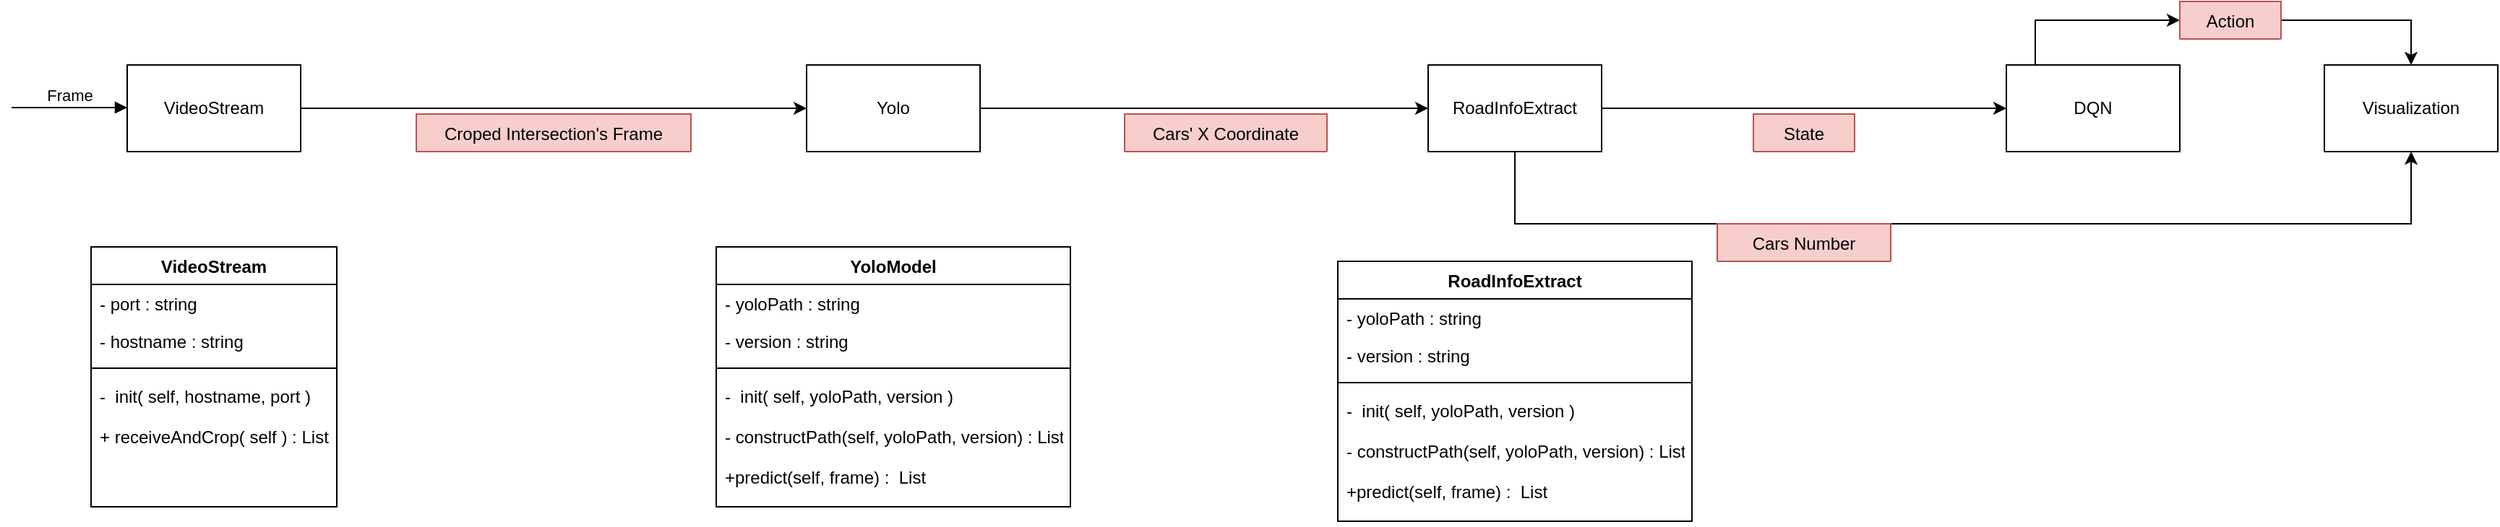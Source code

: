 <mxfile version="13.8.8" type="github">
  <diagram name="Page-1" id="9f46799a-70d6-7492-0946-bef42562c5a5">
    <mxGraphModel dx="1831" dy="459" grid="1" gridSize="10" guides="1" tooltips="1" connect="1" arrows="1" fold="1" page="1" pageScale="1" pageWidth="1100" pageHeight="850" background="#ffffff" math="0" shadow="0">
      <root>
        <mxCell id="0" />
        <mxCell id="1" parent="0" />
        <mxCell id="7hyko6UUoV0qvqRd0kyF-19" style="edgeStyle=orthogonalEdgeStyle;rounded=0;orthogonalLoop=1;jettySize=auto;html=1;entryX=0;entryY=0.5;entryDx=0;entryDy=0;" edge="1" parent="1" source="-ds5uKC0SJlDk7dMVMrI-25" target="-ds5uKC0SJlDk7dMVMrI-70">
          <mxGeometry relative="1" as="geometry">
            <Array as="points">
              <mxPoint x="560" y="209" />
            </Array>
          </mxGeometry>
        </mxCell>
        <mxCell id="-ds5uKC0SJlDk7dMVMrI-25" value="DQN" style="rounded=0;whiteSpace=wrap;html=1;" parent="1" vertex="1">
          <mxGeometry x="540" y="240" width="120" height="60" as="geometry" />
        </mxCell>
        <mxCell id="7hyko6UUoV0qvqRd0kyF-21" style="edgeStyle=orthogonalEdgeStyle;rounded=0;orthogonalLoop=1;jettySize=auto;html=1;" edge="1" parent="1" source="-ds5uKC0SJlDk7dMVMrI-26" target="-ds5uKC0SJlDk7dMVMrI-32">
          <mxGeometry relative="1" as="geometry" />
        </mxCell>
        <mxCell id="-ds5uKC0SJlDk7dMVMrI-26" value="Yolo" style="rounded=0;whiteSpace=wrap;html=1;" parent="1" vertex="1">
          <mxGeometry x="-290" y="240" width="120" height="60" as="geometry" />
        </mxCell>
        <mxCell id="-ds5uKC0SJlDk7dMVMrI-27" value="Visualization" style="rounded=0;whiteSpace=wrap;html=1;" parent="1" vertex="1">
          <mxGeometry x="760" y="240" width="120" height="60" as="geometry" />
        </mxCell>
        <mxCell id="7hyko6UUoV0qvqRd0kyF-9" style="edgeStyle=orthogonalEdgeStyle;rounded=0;orthogonalLoop=1;jettySize=auto;html=1;" edge="1" parent="1" source="-ds5uKC0SJlDk7dMVMrI-30" target="-ds5uKC0SJlDk7dMVMrI-26">
          <mxGeometry relative="1" as="geometry" />
        </mxCell>
        <mxCell id="-ds5uKC0SJlDk7dMVMrI-30" value="VideoStream" style="rounded=0;whiteSpace=wrap;html=1;" parent="1" vertex="1">
          <mxGeometry x="-760" y="240" width="120" height="60" as="geometry" />
        </mxCell>
        <mxCell id="7hyko6UUoV0qvqRd0kyF-22" style="edgeStyle=orthogonalEdgeStyle;rounded=0;orthogonalLoop=1;jettySize=auto;html=1;entryX=0.5;entryY=1;entryDx=0;entryDy=0;" edge="1" parent="1" source="-ds5uKC0SJlDk7dMVMrI-32" target="-ds5uKC0SJlDk7dMVMrI-27">
          <mxGeometry relative="1" as="geometry">
            <Array as="points">
              <mxPoint x="200" y="350" />
              <mxPoint x="820" y="350" />
            </Array>
          </mxGeometry>
        </mxCell>
        <mxCell id="7hyko6UUoV0qvqRd0kyF-23" style="edgeStyle=orthogonalEdgeStyle;rounded=0;orthogonalLoop=1;jettySize=auto;html=1;" edge="1" parent="1" source="-ds5uKC0SJlDk7dMVMrI-32" target="-ds5uKC0SJlDk7dMVMrI-25">
          <mxGeometry relative="1" as="geometry" />
        </mxCell>
        <mxCell id="-ds5uKC0SJlDk7dMVMrI-32" value="RoadInfoExtract" style="rounded=0;whiteSpace=wrap;html=1;" parent="1" vertex="1">
          <mxGeometry x="140" y="240" width="120" height="60" as="geometry" />
        </mxCell>
        <mxCell id="-ds5uKC0SJlDk7dMVMrI-55" value="Croped Intersection&#39;s Frame" style="swimlane;fontStyle=0;childLayout=stackLayout;horizontal=1;startSize=26;fillColor=#f8cecc;horizontalStack=0;resizeParent=1;resizeParentMax=0;resizeLast=0;collapsible=1;marginBottom=0;strokeColor=#b85450;" parent="1" vertex="1" collapsed="1">
          <mxGeometry x="-560" y="274" width="190" height="26" as="geometry">
            <mxRectangle x="-550" y="257" width="200" height="52" as="alternateBounds" />
          </mxGeometry>
        </mxCell>
        <mxCell id="-ds5uKC0SJlDk7dMVMrI-56" value="[ frame1, frame2, frame3, frame4 ]" style="text;strokeColor=none;fillColor=none;align=left;verticalAlign=top;spacingLeft=4;spacingRight=4;overflow=hidden;rotatable=0;points=[[0,0.5],[1,0.5]];portConstraint=eastwest;" parent="-ds5uKC0SJlDk7dMVMrI-55" vertex="1">
          <mxGeometry y="26" width="190" height="26" as="geometry" />
        </mxCell>
        <mxCell id="-ds5uKC0SJlDk7dMVMrI-65" value="State" style="swimlane;fontStyle=0;childLayout=stackLayout;horizontal=1;startSize=26;fillColor=#f8cecc;horizontalStack=0;resizeParent=1;resizeParentMax=0;resizeLast=0;collapsible=1;marginBottom=0;strokeColor=#b85450;" parent="1" vertex="1" collapsed="1">
          <mxGeometry x="365" y="274" width="70" height="26" as="geometry">
            <mxRectangle x="350" y="190" width="140" height="52" as="alternateBounds" />
          </mxGeometry>
        </mxCell>
        <mxCell id="7hyko6UUoV0qvqRd0kyF-20" style="edgeStyle=orthogonalEdgeStyle;rounded=0;orthogonalLoop=1;jettySize=auto;html=1;entryX=0.5;entryY=0;entryDx=0;entryDy=0;" edge="1" parent="1" source="-ds5uKC0SJlDk7dMVMrI-70" target="-ds5uKC0SJlDk7dMVMrI-27">
          <mxGeometry relative="1" as="geometry" />
        </mxCell>
        <mxCell id="-ds5uKC0SJlDk7dMVMrI-70" value="Action" style="swimlane;fontStyle=0;childLayout=stackLayout;horizontal=1;startSize=26;fillColor=#f8cecc;horizontalStack=0;resizeParent=1;resizeParentMax=0;resizeLast=0;collapsible=1;marginBottom=0;strokeColor=#b85450;" parent="1" vertex="1" collapsed="1">
          <mxGeometry x="660" y="196" width="70" height="26" as="geometry">
            <mxRectangle x="350" y="257" width="140" height="52" as="alternateBounds" />
          </mxGeometry>
        </mxCell>
        <mxCell id="-ds5uKC0SJlDk7dMVMrI-71" value="Cars Number" style="swimlane;fontStyle=0;childLayout=stackLayout;horizontal=1;startSize=26;fillColor=#f8cecc;horizontalStack=0;resizeParent=1;resizeParentMax=0;resizeLast=0;collapsible=1;marginBottom=0;strokeColor=#b85450;" parent="1" vertex="1" collapsed="1">
          <mxGeometry x="340" y="350" width="120" height="26" as="geometry">
            <mxRectangle x="10" y="180" width="140" height="52" as="alternateBounds" />
          </mxGeometry>
        </mxCell>
        <mxCell id="-ds5uKC0SJlDk7dMVMrI-78" value="Frame" style="html=1;verticalAlign=bottom;endArrow=block;" parent="1" edge="1">
          <mxGeometry width="80" relative="1" as="geometry">
            <mxPoint x="-840" y="269.5" as="sourcePoint" />
            <mxPoint x="-760" y="269.5" as="targetPoint" />
          </mxGeometry>
        </mxCell>
        <mxCell id="-ds5uKC0SJlDk7dMVMrI-83" value="VideoStream" style="swimlane;fontStyle=1;align=center;verticalAlign=top;childLayout=stackLayout;horizontal=1;startSize=26;horizontalStack=0;resizeParent=1;resizeParentMax=0;resizeLast=0;collapsible=1;marginBottom=0;" parent="1" vertex="1">
          <mxGeometry x="-785" y="366" width="170" height="180" as="geometry" />
        </mxCell>
        <mxCell id="-ds5uKC0SJlDk7dMVMrI-84" value="- port : string&#xa;" style="text;strokeColor=none;fillColor=none;align=left;verticalAlign=top;spacingLeft=4;spacingRight=4;overflow=hidden;rotatable=0;points=[[0,0.5],[1,0.5]];portConstraint=eastwest;" parent="-ds5uKC0SJlDk7dMVMrI-83" vertex="1">
          <mxGeometry y="26" width="170" height="26" as="geometry" />
        </mxCell>
        <mxCell id="-ds5uKC0SJlDk7dMVMrI-87" value="- hostname : string&#xa;" style="text;strokeColor=none;fillColor=none;align=left;verticalAlign=top;spacingLeft=4;spacingRight=4;overflow=hidden;rotatable=0;points=[[0,0.5],[1,0.5]];portConstraint=eastwest;" parent="-ds5uKC0SJlDk7dMVMrI-83" vertex="1">
          <mxGeometry y="52" width="170" height="26" as="geometry" />
        </mxCell>
        <mxCell id="-ds5uKC0SJlDk7dMVMrI-85" value="" style="line;strokeWidth=1;fillColor=none;align=left;verticalAlign=middle;spacingTop=-1;spacingLeft=3;spacingRight=3;rotatable=0;labelPosition=right;points=[];portConstraint=eastwest;" parent="-ds5uKC0SJlDk7dMVMrI-83" vertex="1">
          <mxGeometry y="78" width="170" height="12" as="geometry" />
        </mxCell>
        <mxCell id="-ds5uKC0SJlDk7dMVMrI-86" value="-  init( self, hostname, port )&#xa;&#xa;+ receiveAndCrop( self ) : List" style="text;strokeColor=none;fillColor=none;align=left;verticalAlign=top;spacingLeft=4;spacingRight=4;overflow=hidden;rotatable=0;points=[[0,0.5],[1,0.5]];portConstraint=eastwest;" parent="-ds5uKC0SJlDk7dMVMrI-83" vertex="1">
          <mxGeometry y="90" width="170" height="90" as="geometry" />
        </mxCell>
        <mxCell id="7hyko6UUoV0qvqRd0kyF-1" value="YoloModel" style="swimlane;fontStyle=1;align=center;verticalAlign=top;childLayout=stackLayout;horizontal=1;startSize=26;horizontalStack=0;resizeParent=1;resizeParentMax=0;resizeLast=0;collapsible=1;marginBottom=0;" vertex="1" parent="1">
          <mxGeometry x="-352.5" y="366" width="245" height="180" as="geometry" />
        </mxCell>
        <mxCell id="7hyko6UUoV0qvqRd0kyF-2" value="- yoloPath : string&#xa;" style="text;strokeColor=none;fillColor=none;align=left;verticalAlign=top;spacingLeft=4;spacingRight=4;overflow=hidden;rotatable=0;points=[[0,0.5],[1,0.5]];portConstraint=eastwest;" vertex="1" parent="7hyko6UUoV0qvqRd0kyF-1">
          <mxGeometry y="26" width="245" height="26" as="geometry" />
        </mxCell>
        <mxCell id="7hyko6UUoV0qvqRd0kyF-3" value="- version : string&#xa;" style="text;strokeColor=none;fillColor=none;align=left;verticalAlign=top;spacingLeft=4;spacingRight=4;overflow=hidden;rotatable=0;points=[[0,0.5],[1,0.5]];portConstraint=eastwest;" vertex="1" parent="7hyko6UUoV0qvqRd0kyF-1">
          <mxGeometry y="52" width="245" height="26" as="geometry" />
        </mxCell>
        <mxCell id="7hyko6UUoV0qvqRd0kyF-4" value="" style="line;strokeWidth=1;fillColor=none;align=left;verticalAlign=middle;spacingTop=-1;spacingLeft=3;spacingRight=3;rotatable=0;labelPosition=right;points=[];portConstraint=eastwest;" vertex="1" parent="7hyko6UUoV0qvqRd0kyF-1">
          <mxGeometry y="78" width="245" height="12" as="geometry" />
        </mxCell>
        <mxCell id="7hyko6UUoV0qvqRd0kyF-5" value="-  init( self, yoloPath, version )&#xa;&#xa;- constructPath(self, yoloPath, version) : List&#xa;&#xa;+predict(self, frame) :  List" style="text;strokeColor=none;fillColor=none;align=left;verticalAlign=top;spacingLeft=4;spacingRight=4;overflow=hidden;rotatable=0;points=[[0,0.5],[1,0.5]];portConstraint=eastwest;" vertex="1" parent="7hyko6UUoV0qvqRd0kyF-1">
          <mxGeometry y="90" width="245" height="90" as="geometry" />
        </mxCell>
        <mxCell id="-ds5uKC0SJlDk7dMVMrI-69" value="Cars&#39; X Coordinate" style="swimlane;fontStyle=0;childLayout=stackLayout;horizontal=1;startSize=26;fillColor=#f8cecc;horizontalStack=0;resizeParent=1;resizeParentMax=0;resizeLast=0;collapsible=1;marginBottom=0;strokeColor=#b85450;" parent="1" vertex="1" collapsed="1">
          <mxGeometry x="-70" y="274" width="140" height="26" as="geometry">
            <mxRectangle x="-70" y="274" width="240" height="46" as="alternateBounds" />
          </mxGeometry>
        </mxCell>
        <mxCell id="7hyko6UUoV0qvqRd0kyF-8" value="[ [x1, x2, x3...], [x1, x2, x3,...],......]" style="text;html=1;align=center;verticalAlign=middle;resizable=0;points=[];autosize=1;" vertex="1" parent="-ds5uKC0SJlDk7dMVMrI-69">
          <mxGeometry y="26" width="140" height="20" as="geometry" />
        </mxCell>
        <mxCell id="7hyko6UUoV0qvqRd0kyF-24" value="RoadInfoExtract" style="swimlane;fontStyle=1;align=center;verticalAlign=top;childLayout=stackLayout;horizontal=1;startSize=26;horizontalStack=0;resizeParent=1;resizeParentMax=0;resizeLast=0;collapsible=1;marginBottom=0;" vertex="1" parent="1">
          <mxGeometry x="77.5" y="376" width="245" height="180" as="geometry" />
        </mxCell>
        <mxCell id="7hyko6UUoV0qvqRd0kyF-25" value="- yoloPath : string&#xa;" style="text;strokeColor=none;fillColor=none;align=left;verticalAlign=top;spacingLeft=4;spacingRight=4;overflow=hidden;rotatable=0;points=[[0,0.5],[1,0.5]];portConstraint=eastwest;" vertex="1" parent="7hyko6UUoV0qvqRd0kyF-24">
          <mxGeometry y="26" width="245" height="26" as="geometry" />
        </mxCell>
        <mxCell id="7hyko6UUoV0qvqRd0kyF-26" value="- version : string&#xa;" style="text;strokeColor=none;fillColor=none;align=left;verticalAlign=top;spacingLeft=4;spacingRight=4;overflow=hidden;rotatable=0;points=[[0,0.5],[1,0.5]];portConstraint=eastwest;" vertex="1" parent="7hyko6UUoV0qvqRd0kyF-24">
          <mxGeometry y="52" width="245" height="26" as="geometry" />
        </mxCell>
        <mxCell id="7hyko6UUoV0qvqRd0kyF-27" value="" style="line;strokeWidth=1;fillColor=none;align=left;verticalAlign=middle;spacingTop=-1;spacingLeft=3;spacingRight=3;rotatable=0;labelPosition=right;points=[];portConstraint=eastwest;" vertex="1" parent="7hyko6UUoV0qvqRd0kyF-24">
          <mxGeometry y="78" width="245" height="12" as="geometry" />
        </mxCell>
        <mxCell id="7hyko6UUoV0qvqRd0kyF-28" value="-  init( self, yoloPath, version )&#xa;&#xa;- constructPath(self, yoloPath, version) : List&#xa;&#xa;+predict(self, frame) :  List" style="text;strokeColor=none;fillColor=none;align=left;verticalAlign=top;spacingLeft=4;spacingRight=4;overflow=hidden;rotatable=0;points=[[0,0.5],[1,0.5]];portConstraint=eastwest;" vertex="1" parent="7hyko6UUoV0qvqRd0kyF-24">
          <mxGeometry y="90" width="245" height="90" as="geometry" />
        </mxCell>
      </root>
    </mxGraphModel>
  </diagram>
</mxfile>
